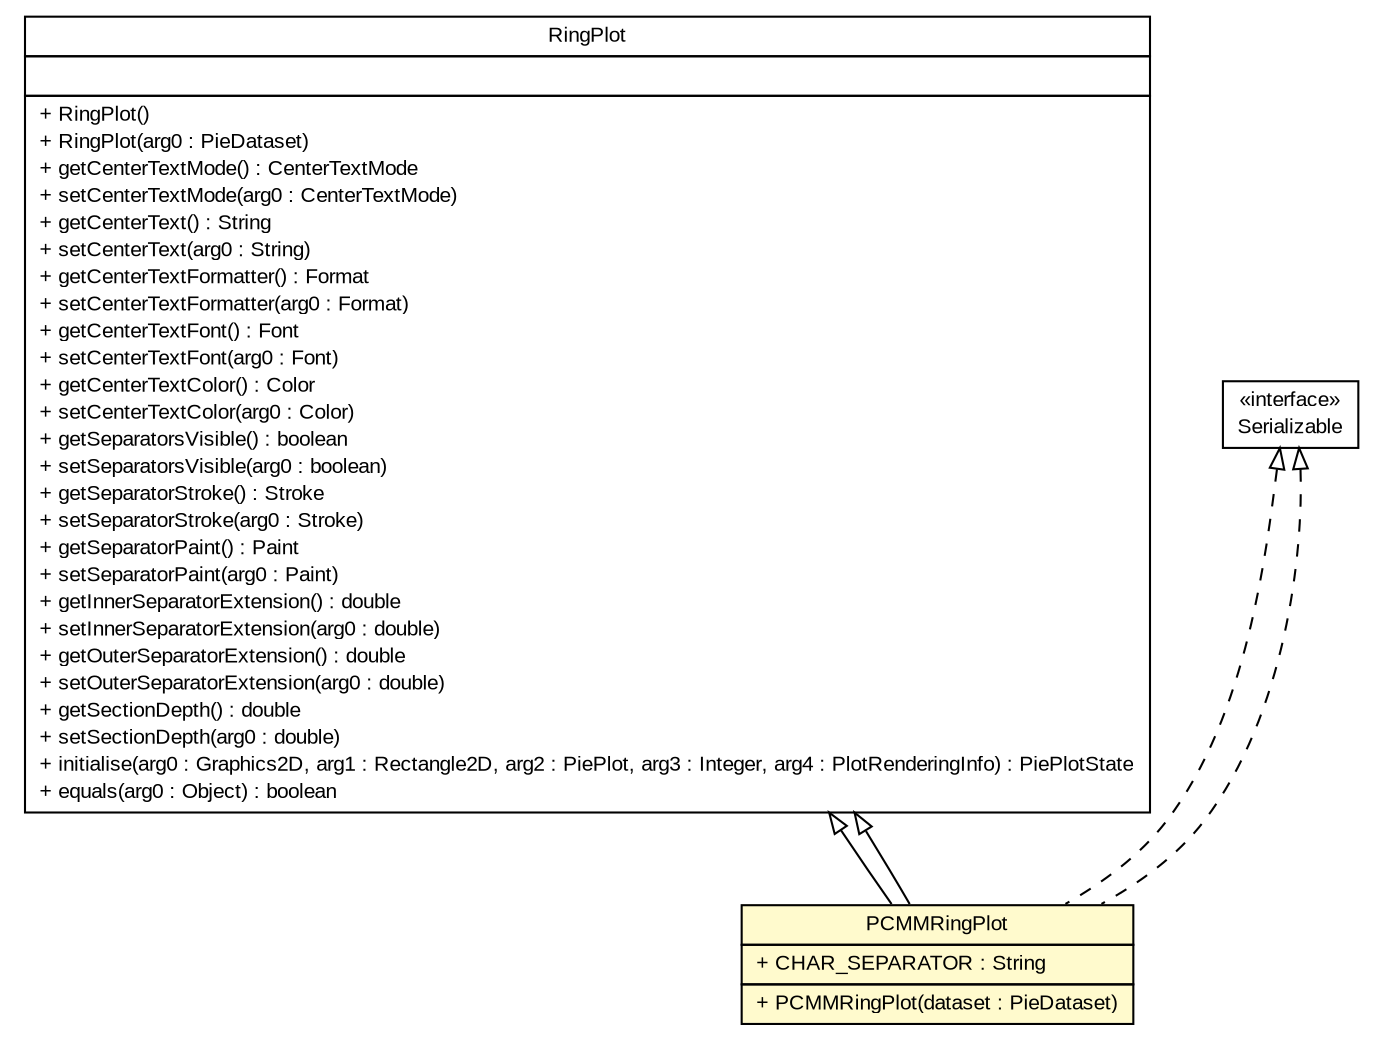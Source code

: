 #!/usr/local/bin/dot
#
# Class diagram 
# Generated by UMLGraph version R5_6-24-gf6e263 (http://www.umlgraph.org/)
#

digraph G {
	edge [fontname="arial",fontsize=10,labelfontname="arial",labelfontsize=10];
	node [fontname="arial",fontsize=10,shape=plaintext];
	nodesep=0.25;
	ranksep=0.5;
	// gov.sandia.cf.parts.widgets.PCMMRingPlot
	c303238 [label=<<table title="gov.sandia.cf.parts.widgets.PCMMRingPlot" border="0" cellborder="1" cellspacing="0" cellpadding="2" port="p" bgcolor="lemonChiffon" href="./PCMMRingPlot.html">
		<tr><td><table border="0" cellspacing="0" cellpadding="1">
<tr><td align="center" balign="center"> PCMMRingPlot </td></tr>
		</table></td></tr>
		<tr><td><table border="0" cellspacing="0" cellpadding="1">
<tr><td align="left" balign="left"> + CHAR_SEPARATOR : String </td></tr>
		</table></td></tr>
		<tr><td><table border="0" cellspacing="0" cellpadding="1">
<tr><td align="left" balign="left"> + PCMMRingPlot(dataset : PieDataset) </td></tr>
		</table></td></tr>
		</table>>, URL="./PCMMRingPlot.html", fontname="arial", fontcolor="black", fontsize=10.0];
	//gov.sandia.cf.parts.widgets.PCMMRingPlot extends org.jfree.chart.plot.RingPlot
	c303280:p -> c303238:p [dir=back,arrowtail=empty];
	//gov.sandia.cf.parts.widgets.PCMMRingPlot implements java.io.Serializable
	c303281:p -> c303238:p [dir=back,arrowtail=empty,style=dashed];
	//gov.sandia.cf.parts.widgets.PCMMRingPlot extends org.jfree.chart.plot.RingPlot
	c303280:p -> c303238:p [dir=back,arrowtail=empty];
	//gov.sandia.cf.parts.widgets.PCMMRingPlot implements java.io.Serializable
	c303281:p -> c303238:p [dir=back,arrowtail=empty,style=dashed];
	// java.io.Serializable
	c303281 [label=<<table title="java.io.Serializable" border="0" cellborder="1" cellspacing="0" cellpadding="2" port="p" href="http://java.sun.com/j2se/1.4.2/docs/api/java/io/Serializable.html">
		<tr><td><table border="0" cellspacing="0" cellpadding="1">
<tr><td align="center" balign="center"> &#171;interface&#187; </td></tr>
<tr><td align="center" balign="center"> Serializable </td></tr>
		</table></td></tr>
		</table>>, URL="http://java.sun.com/j2se/1.4.2/docs/api/java/io/Serializable.html", fontname="arial", fontcolor="black", fontsize=10.0];
	// org.jfree.chart.plot.RingPlot
	c303280 [label=<<table title="org.jfree.chart.plot.RingPlot" border="0" cellborder="1" cellspacing="0" cellpadding="2" port="p" href="http://java.sun.com/j2se/1.4.2/docs/api/org/jfree/chart/plot/RingPlot.html">
		<tr><td><table border="0" cellspacing="0" cellpadding="1">
<tr><td align="center" balign="center"> RingPlot </td></tr>
		</table></td></tr>
		<tr><td><table border="0" cellspacing="0" cellpadding="1">
<tr><td align="left" balign="left">  </td></tr>
		</table></td></tr>
		<tr><td><table border="0" cellspacing="0" cellpadding="1">
<tr><td align="left" balign="left"> + RingPlot() </td></tr>
<tr><td align="left" balign="left"> + RingPlot(arg0 : PieDataset) </td></tr>
<tr><td align="left" balign="left"> + getCenterTextMode() : CenterTextMode </td></tr>
<tr><td align="left" balign="left"> + setCenterTextMode(arg0 : CenterTextMode) </td></tr>
<tr><td align="left" balign="left"> + getCenterText() : String </td></tr>
<tr><td align="left" balign="left"> + setCenterText(arg0 : String) </td></tr>
<tr><td align="left" balign="left"> + getCenterTextFormatter() : Format </td></tr>
<tr><td align="left" balign="left"> + setCenterTextFormatter(arg0 : Format) </td></tr>
<tr><td align="left" balign="left"> + getCenterTextFont() : Font </td></tr>
<tr><td align="left" balign="left"> + setCenterTextFont(arg0 : Font) </td></tr>
<tr><td align="left" balign="left"> + getCenterTextColor() : Color </td></tr>
<tr><td align="left" balign="left"> + setCenterTextColor(arg0 : Color) </td></tr>
<tr><td align="left" balign="left"> + getSeparatorsVisible() : boolean </td></tr>
<tr><td align="left" balign="left"> + setSeparatorsVisible(arg0 : boolean) </td></tr>
<tr><td align="left" balign="left"> + getSeparatorStroke() : Stroke </td></tr>
<tr><td align="left" balign="left"> + setSeparatorStroke(arg0 : Stroke) </td></tr>
<tr><td align="left" balign="left"> + getSeparatorPaint() : Paint </td></tr>
<tr><td align="left" balign="left"> + setSeparatorPaint(arg0 : Paint) </td></tr>
<tr><td align="left" balign="left"> + getInnerSeparatorExtension() : double </td></tr>
<tr><td align="left" balign="left"> + setInnerSeparatorExtension(arg0 : double) </td></tr>
<tr><td align="left" balign="left"> + getOuterSeparatorExtension() : double </td></tr>
<tr><td align="left" balign="left"> + setOuterSeparatorExtension(arg0 : double) </td></tr>
<tr><td align="left" balign="left"> + getSectionDepth() : double </td></tr>
<tr><td align="left" balign="left"> + setSectionDepth(arg0 : double) </td></tr>
<tr><td align="left" balign="left"> + initialise(arg0 : Graphics2D, arg1 : Rectangle2D, arg2 : PiePlot, arg3 : Integer, arg4 : PlotRenderingInfo) : PiePlotState </td></tr>
<tr><td align="left" balign="left"> + equals(arg0 : Object) : boolean </td></tr>
		</table></td></tr>
		</table>>, URL="http://java.sun.com/j2se/1.4.2/docs/api/org/jfree/chart/plot/RingPlot.html", fontname="arial", fontcolor="black", fontsize=10.0];
}

